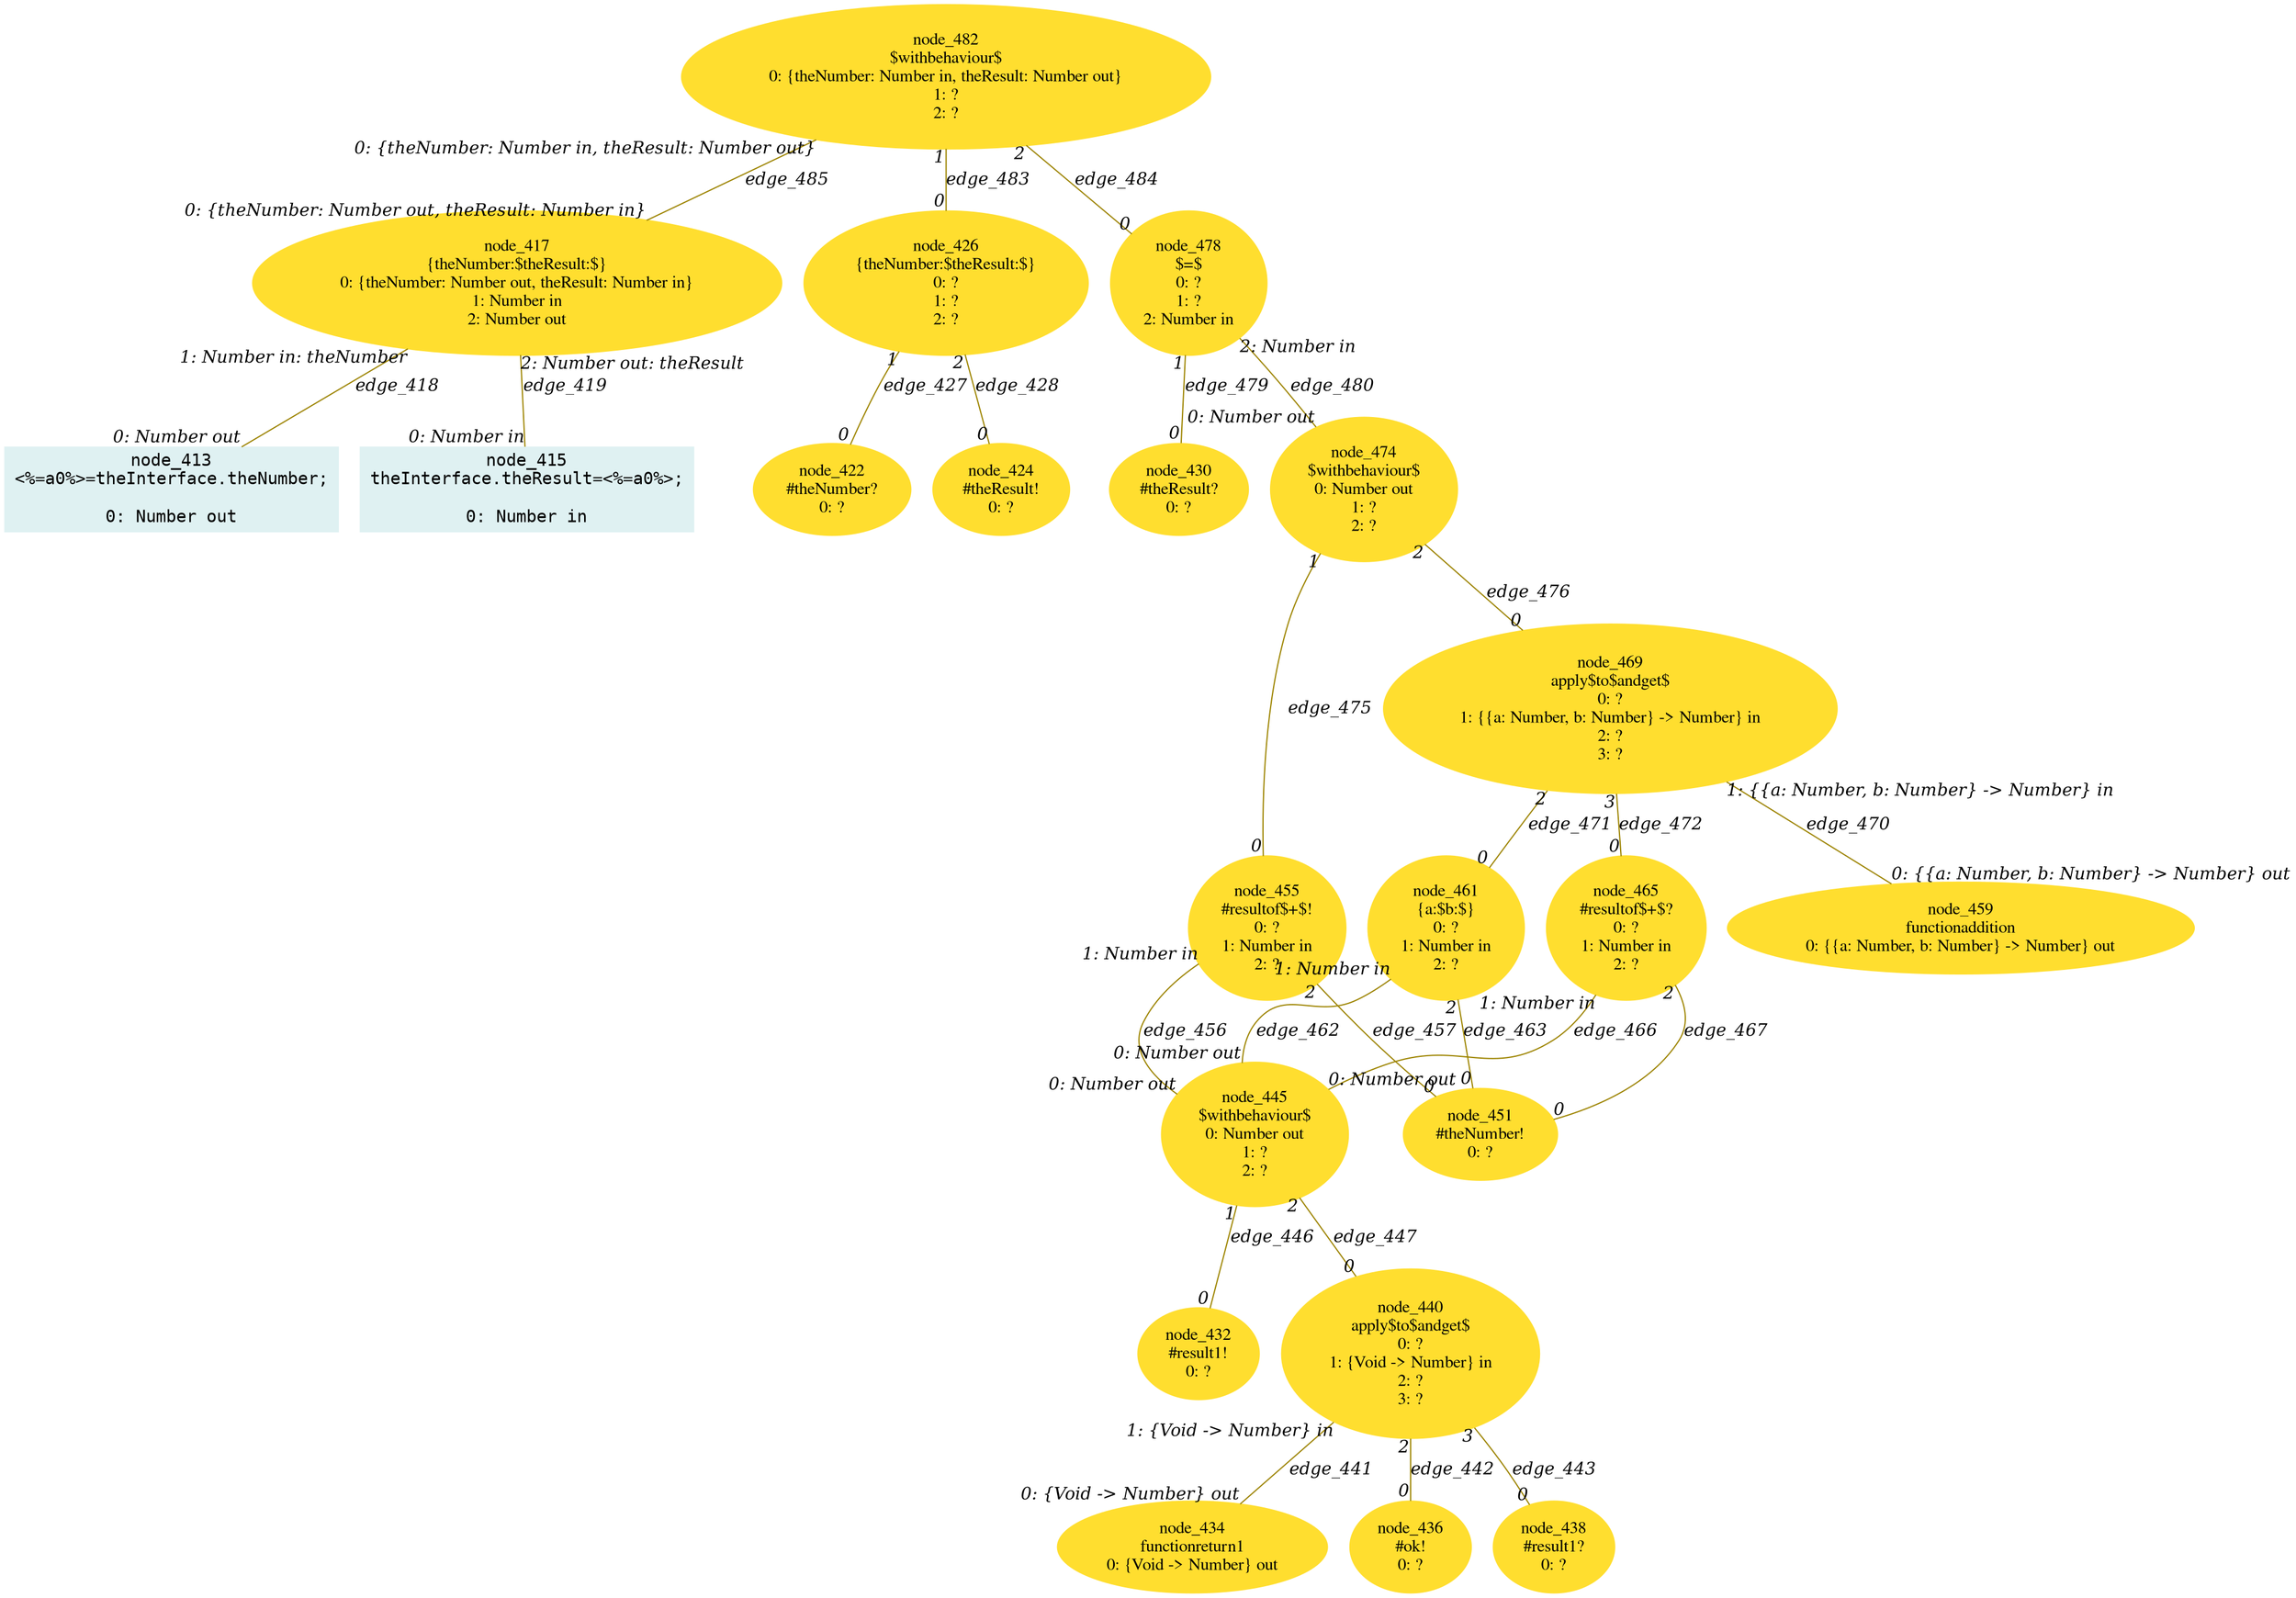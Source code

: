 digraph g{node_413 [shape="box", style="filled", color="#dff1f2", fontname="Courier", label="node_413
<%=a0%>=theInterface.theNumber;

0: Number out" ]
node_415 [shape="box", style="filled", color="#dff1f2", fontname="Courier", label="node_415
theInterface.theResult=<%=a0%>;

0: Number in" ]
node_417 [shape="ellipse", style="filled", color="#ffde2f", fontname="Times", label="node_417
{theNumber:$theResult:$}
0: {theNumber: Number out, theResult: Number in}
1: Number in
2: Number out" ]
node_422 [shape="ellipse", style="filled", color="#ffde2f", fontname="Times", label="node_422
#theNumber?
0: ?" ]
node_424 [shape="ellipse", style="filled", color="#ffde2f", fontname="Times", label="node_424
#theResult!
0: ?" ]
node_426 [shape="ellipse", style="filled", color="#ffde2f", fontname="Times", label="node_426
{theNumber:$theResult:$}
0: ?
1: ?
2: ?" ]
node_430 [shape="ellipse", style="filled", color="#ffde2f", fontname="Times", label="node_430
#theResult?
0: ?" ]
node_432 [shape="ellipse", style="filled", color="#ffde2f", fontname="Times", label="node_432
#result1!
0: ?" ]
node_434 [shape="ellipse", style="filled", color="#ffde2f", fontname="Times", label="node_434
functionreturn1
0: {Void -> Number} out" ]
node_436 [shape="ellipse", style="filled", color="#ffde2f", fontname="Times", label="node_436
#ok!
0: ?" ]
node_438 [shape="ellipse", style="filled", color="#ffde2f", fontname="Times", label="node_438
#result1?
0: ?" ]
node_440 [shape="ellipse", style="filled", color="#ffde2f", fontname="Times", label="node_440
apply$to$andget$
0: ?
1: {Void -> Number} in
2: ?
3: ?" ]
node_445 [shape="ellipse", style="filled", color="#ffde2f", fontname="Times", label="node_445
$withbehaviour$
0: Number out
1: ?
2: ?" ]
node_451 [shape="ellipse", style="filled", color="#ffde2f", fontname="Times", label="node_451
#theNumber!
0: ?" ]
node_455 [shape="ellipse", style="filled", color="#ffde2f", fontname="Times", label="node_455
#resultof$+$!
0: ?
1: Number in
2: ?" ]
node_459 [shape="ellipse", style="filled", color="#ffde2f", fontname="Times", label="node_459
functionaddition
0: {{a: Number, b: Number} -> Number} out" ]
node_461 [shape="ellipse", style="filled", color="#ffde2f", fontname="Times", label="node_461
{a:$b:$}
0: ?
1: Number in
2: ?" ]
node_465 [shape="ellipse", style="filled", color="#ffde2f", fontname="Times", label="node_465
#resultof$+$?
0: ?
1: Number in
2: ?" ]
node_469 [shape="ellipse", style="filled", color="#ffde2f", fontname="Times", label="node_469
apply$to$andget$
0: ?
1: {{a: Number, b: Number} -> Number} in
2: ?
3: ?" ]
node_474 [shape="ellipse", style="filled", color="#ffde2f", fontname="Times", label="node_474
$withbehaviour$
0: Number out
1: ?
2: ?" ]
node_478 [shape="ellipse", style="filled", color="#ffde2f", fontname="Times", label="node_478
$=$
0: ?
1: ?
2: Number in" ]
node_482 [shape="ellipse", style="filled", color="#ffde2f", fontname="Times", label="node_482
$withbehaviour$
0: {theNumber: Number in, theResult: Number out}
1: ?
2: ?" ]
node_417 -> node_413 [dir=none, arrowHead=none, fontname="Times-Italic", arrowsize=1, color="#9d8400", label="edge_418",  headlabel="0: Number out", taillabel="1: Number in: theNumber" ]
node_417 -> node_415 [dir=none, arrowHead=none, fontname="Times-Italic", arrowsize=1, color="#9d8400", label="edge_419",  headlabel="0: Number in", taillabel="2: Number out: theResult" ]
node_426 -> node_422 [dir=none, arrowHead=none, fontname="Times-Italic", arrowsize=1, color="#9d8400", label="edge_427",  headlabel="0", taillabel="1" ]
node_426 -> node_424 [dir=none, arrowHead=none, fontname="Times-Italic", arrowsize=1, color="#9d8400", label="edge_428",  headlabel="0", taillabel="2" ]
node_440 -> node_434 [dir=none, arrowHead=none, fontname="Times-Italic", arrowsize=1, color="#9d8400", label="edge_441",  headlabel="0: {Void -> Number} out", taillabel="1: {Void -> Number} in" ]
node_440 -> node_436 [dir=none, arrowHead=none, fontname="Times-Italic", arrowsize=1, color="#9d8400", label="edge_442",  headlabel="0", taillabel="2" ]
node_440 -> node_438 [dir=none, arrowHead=none, fontname="Times-Italic", arrowsize=1, color="#9d8400", label="edge_443",  headlabel="0", taillabel="3" ]
node_445 -> node_432 [dir=none, arrowHead=none, fontname="Times-Italic", arrowsize=1, color="#9d8400", label="edge_446",  headlabel="0", taillabel="1" ]
node_445 -> node_440 [dir=none, arrowHead=none, fontname="Times-Italic", arrowsize=1, color="#9d8400", label="edge_447",  headlabel="0", taillabel="2" ]
node_455 -> node_445 [dir=none, arrowHead=none, fontname="Times-Italic", arrowsize=1, color="#9d8400", label="edge_456",  headlabel="0: Number out", taillabel="1: Number in" ]
node_455 -> node_451 [dir=none, arrowHead=none, fontname="Times-Italic", arrowsize=1, color="#9d8400", label="edge_457",  headlabel="0", taillabel="2" ]
node_461 -> node_445 [dir=none, arrowHead=none, fontname="Times-Italic", arrowsize=1, color="#9d8400", label="edge_462",  headlabel="0: Number out", taillabel="1: Number in" ]
node_461 -> node_451 [dir=none, arrowHead=none, fontname="Times-Italic", arrowsize=1, color="#9d8400", label="edge_463",  headlabel="0", taillabel="2" ]
node_465 -> node_445 [dir=none, arrowHead=none, fontname="Times-Italic", arrowsize=1, color="#9d8400", label="edge_466",  headlabel="0: Number out", taillabel="1: Number in" ]
node_465 -> node_451 [dir=none, arrowHead=none, fontname="Times-Italic", arrowsize=1, color="#9d8400", label="edge_467",  headlabel="0", taillabel="2" ]
node_469 -> node_459 [dir=none, arrowHead=none, fontname="Times-Italic", arrowsize=1, color="#9d8400", label="edge_470",  headlabel="0: {{a: Number, b: Number} -> Number} out", taillabel="1: {{a: Number, b: Number} -> Number} in" ]
node_469 -> node_461 [dir=none, arrowHead=none, fontname="Times-Italic", arrowsize=1, color="#9d8400", label="edge_471",  headlabel="0", taillabel="2" ]
node_469 -> node_465 [dir=none, arrowHead=none, fontname="Times-Italic", arrowsize=1, color="#9d8400", label="edge_472",  headlabel="0", taillabel="3" ]
node_474 -> node_455 [dir=none, arrowHead=none, fontname="Times-Italic", arrowsize=1, color="#9d8400", label="edge_475",  headlabel="0", taillabel="1" ]
node_474 -> node_469 [dir=none, arrowHead=none, fontname="Times-Italic", arrowsize=1, color="#9d8400", label="edge_476",  headlabel="0", taillabel="2" ]
node_478 -> node_430 [dir=none, arrowHead=none, fontname="Times-Italic", arrowsize=1, color="#9d8400", label="edge_479",  headlabel="0", taillabel="1" ]
node_478 -> node_474 [dir=none, arrowHead=none, fontname="Times-Italic", arrowsize=1, color="#9d8400", label="edge_480",  headlabel="0: Number out", taillabel="2: Number in" ]
node_482 -> node_426 [dir=none, arrowHead=none, fontname="Times-Italic", arrowsize=1, color="#9d8400", label="edge_483",  headlabel="0", taillabel="1" ]
node_482 -> node_478 [dir=none, arrowHead=none, fontname="Times-Italic", arrowsize=1, color="#9d8400", label="edge_484",  headlabel="0", taillabel="2" ]
node_482 -> node_417 [dir=none, arrowHead=none, fontname="Times-Italic", arrowsize=1, color="#9d8400", label="edge_485",  headlabel="0: {theNumber: Number out, theResult: Number in}", taillabel="0: {theNumber: Number in, theResult: Number out}" ]
}